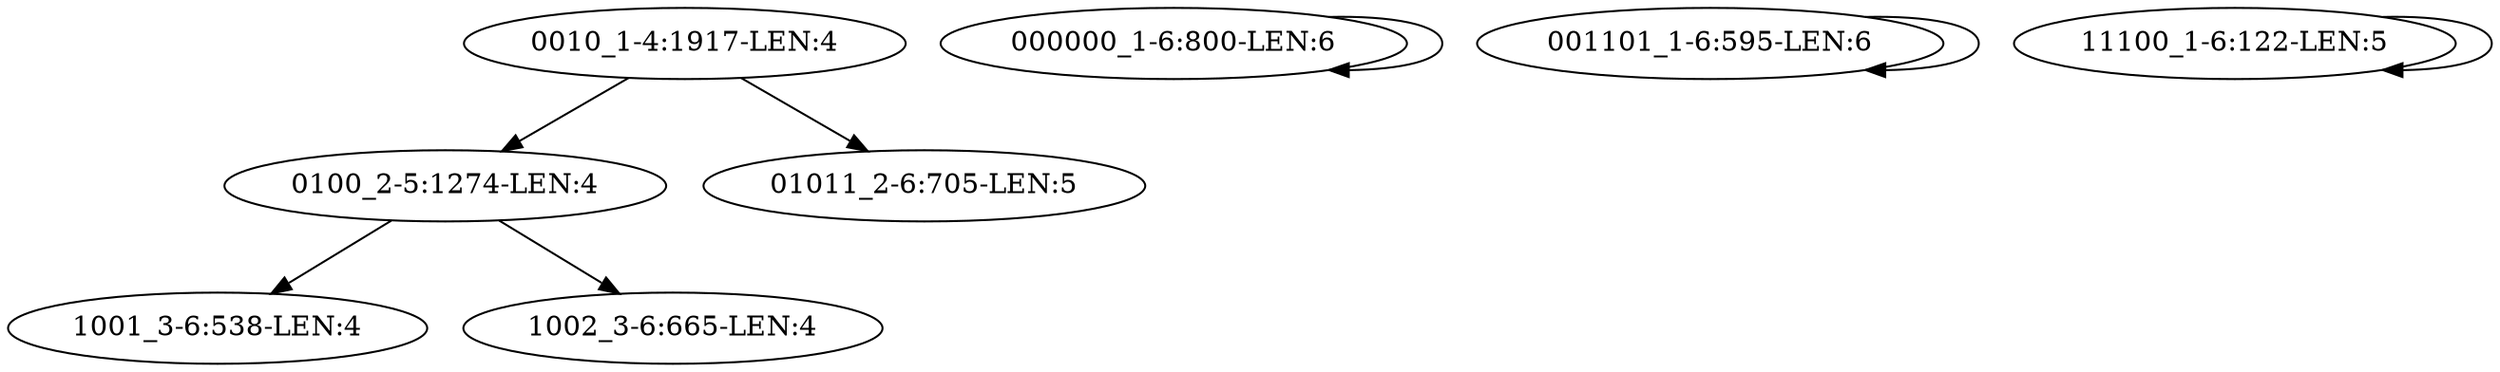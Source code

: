 digraph G {
    "0100_2-5:1274-LEN:4" -> "1001_3-6:538-LEN:4";
    "0100_2-5:1274-LEN:4" -> "1002_3-6:665-LEN:4";
    "000000_1-6:800-LEN:6" -> "000000_1-6:800-LEN:6";
    "001101_1-6:595-LEN:6" -> "001101_1-6:595-LEN:6";
    "0010_1-4:1917-LEN:4" -> "0100_2-5:1274-LEN:4";
    "0010_1-4:1917-LEN:4" -> "01011_2-6:705-LEN:5";
    "11100_1-6:122-LEN:5" -> "11100_1-6:122-LEN:5";
}
